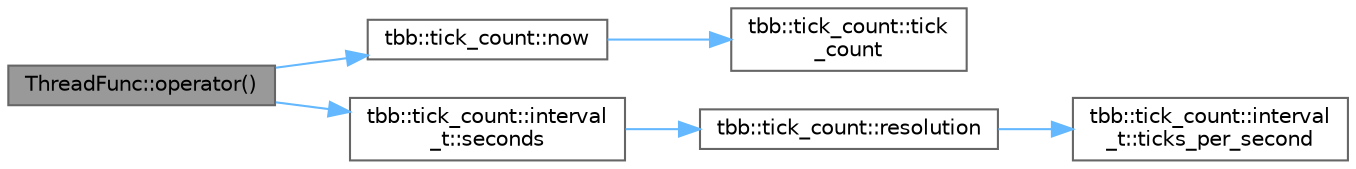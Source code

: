 digraph "ThreadFunc::operator()"
{
 // LATEX_PDF_SIZE
  bgcolor="transparent";
  edge [fontname=Helvetica,fontsize=10,labelfontname=Helvetica,labelfontsize=10];
  node [fontname=Helvetica,fontsize=10,shape=box,height=0.2,width=0.4];
  rankdir="LR";
  Node1 [id="Node000001",label="ThreadFunc::operator()",height=0.2,width=0.4,color="gray40", fillcolor="grey60", style="filled", fontcolor="black",tooltip=" "];
  Node1 -> Node2 [id="edge1_Node000001_Node000002",color="steelblue1",style="solid",tooltip=" "];
  Node2 [id="Node000002",label="tbb::tick_count::now",height=0.2,width=0.4,color="grey40", fillcolor="white", style="filled",URL="$classtbb_1_1tick__count.html#a74dcecde7431ff4591d7c46fc1d50d7e",tooltip="Return current time."];
  Node2 -> Node3 [id="edge2_Node000002_Node000003",color="steelblue1",style="solid",tooltip=" "];
  Node3 [id="Node000003",label="tbb::tick_count::tick\l_count",height=0.2,width=0.4,color="grey40", fillcolor="white", style="filled",URL="$classtbb_1_1tick__count.html#a9f1daa0b7a4feb800f802b4be1f1e497",tooltip="Construct an absolute timestamp initialized to zero."];
  Node1 -> Node4 [id="edge3_Node000001_Node000004",color="steelblue1",style="solid",tooltip=" "];
  Node4 [id="Node000004",label="tbb::tick_count::interval\l_t::seconds",height=0.2,width=0.4,color="grey40", fillcolor="white", style="filled",URL="$classtbb_1_1tick__count_1_1interval__t.html#a7934934e00f02dadce300fc2a3f39910",tooltip="Return the length of a time interval in seconds"];
  Node4 -> Node5 [id="edge4_Node000004_Node000005",color="steelblue1",style="solid",tooltip=" "];
  Node5 [id="Node000005",label="tbb::tick_count::resolution",height=0.2,width=0.4,color="grey40", fillcolor="white", style="filled",URL="$classtbb_1_1tick__count.html#aaf6a0d91e7d40f7d68e0ad6b79350e58",tooltip="Return the resolution of the clock in seconds per tick."];
  Node5 -> Node6 [id="edge5_Node000005_Node000006",color="steelblue1",style="solid",tooltip=" "];
  Node6 [id="Node000006",label="tbb::tick_count::interval\l_t::ticks_per_second",height=0.2,width=0.4,color="grey40", fillcolor="white", style="filled",URL="$classtbb_1_1tick__count_1_1interval__t.html#ac50065a6fabb3bd25d3ee7ec8e9a09ec",tooltip=" "];
}
